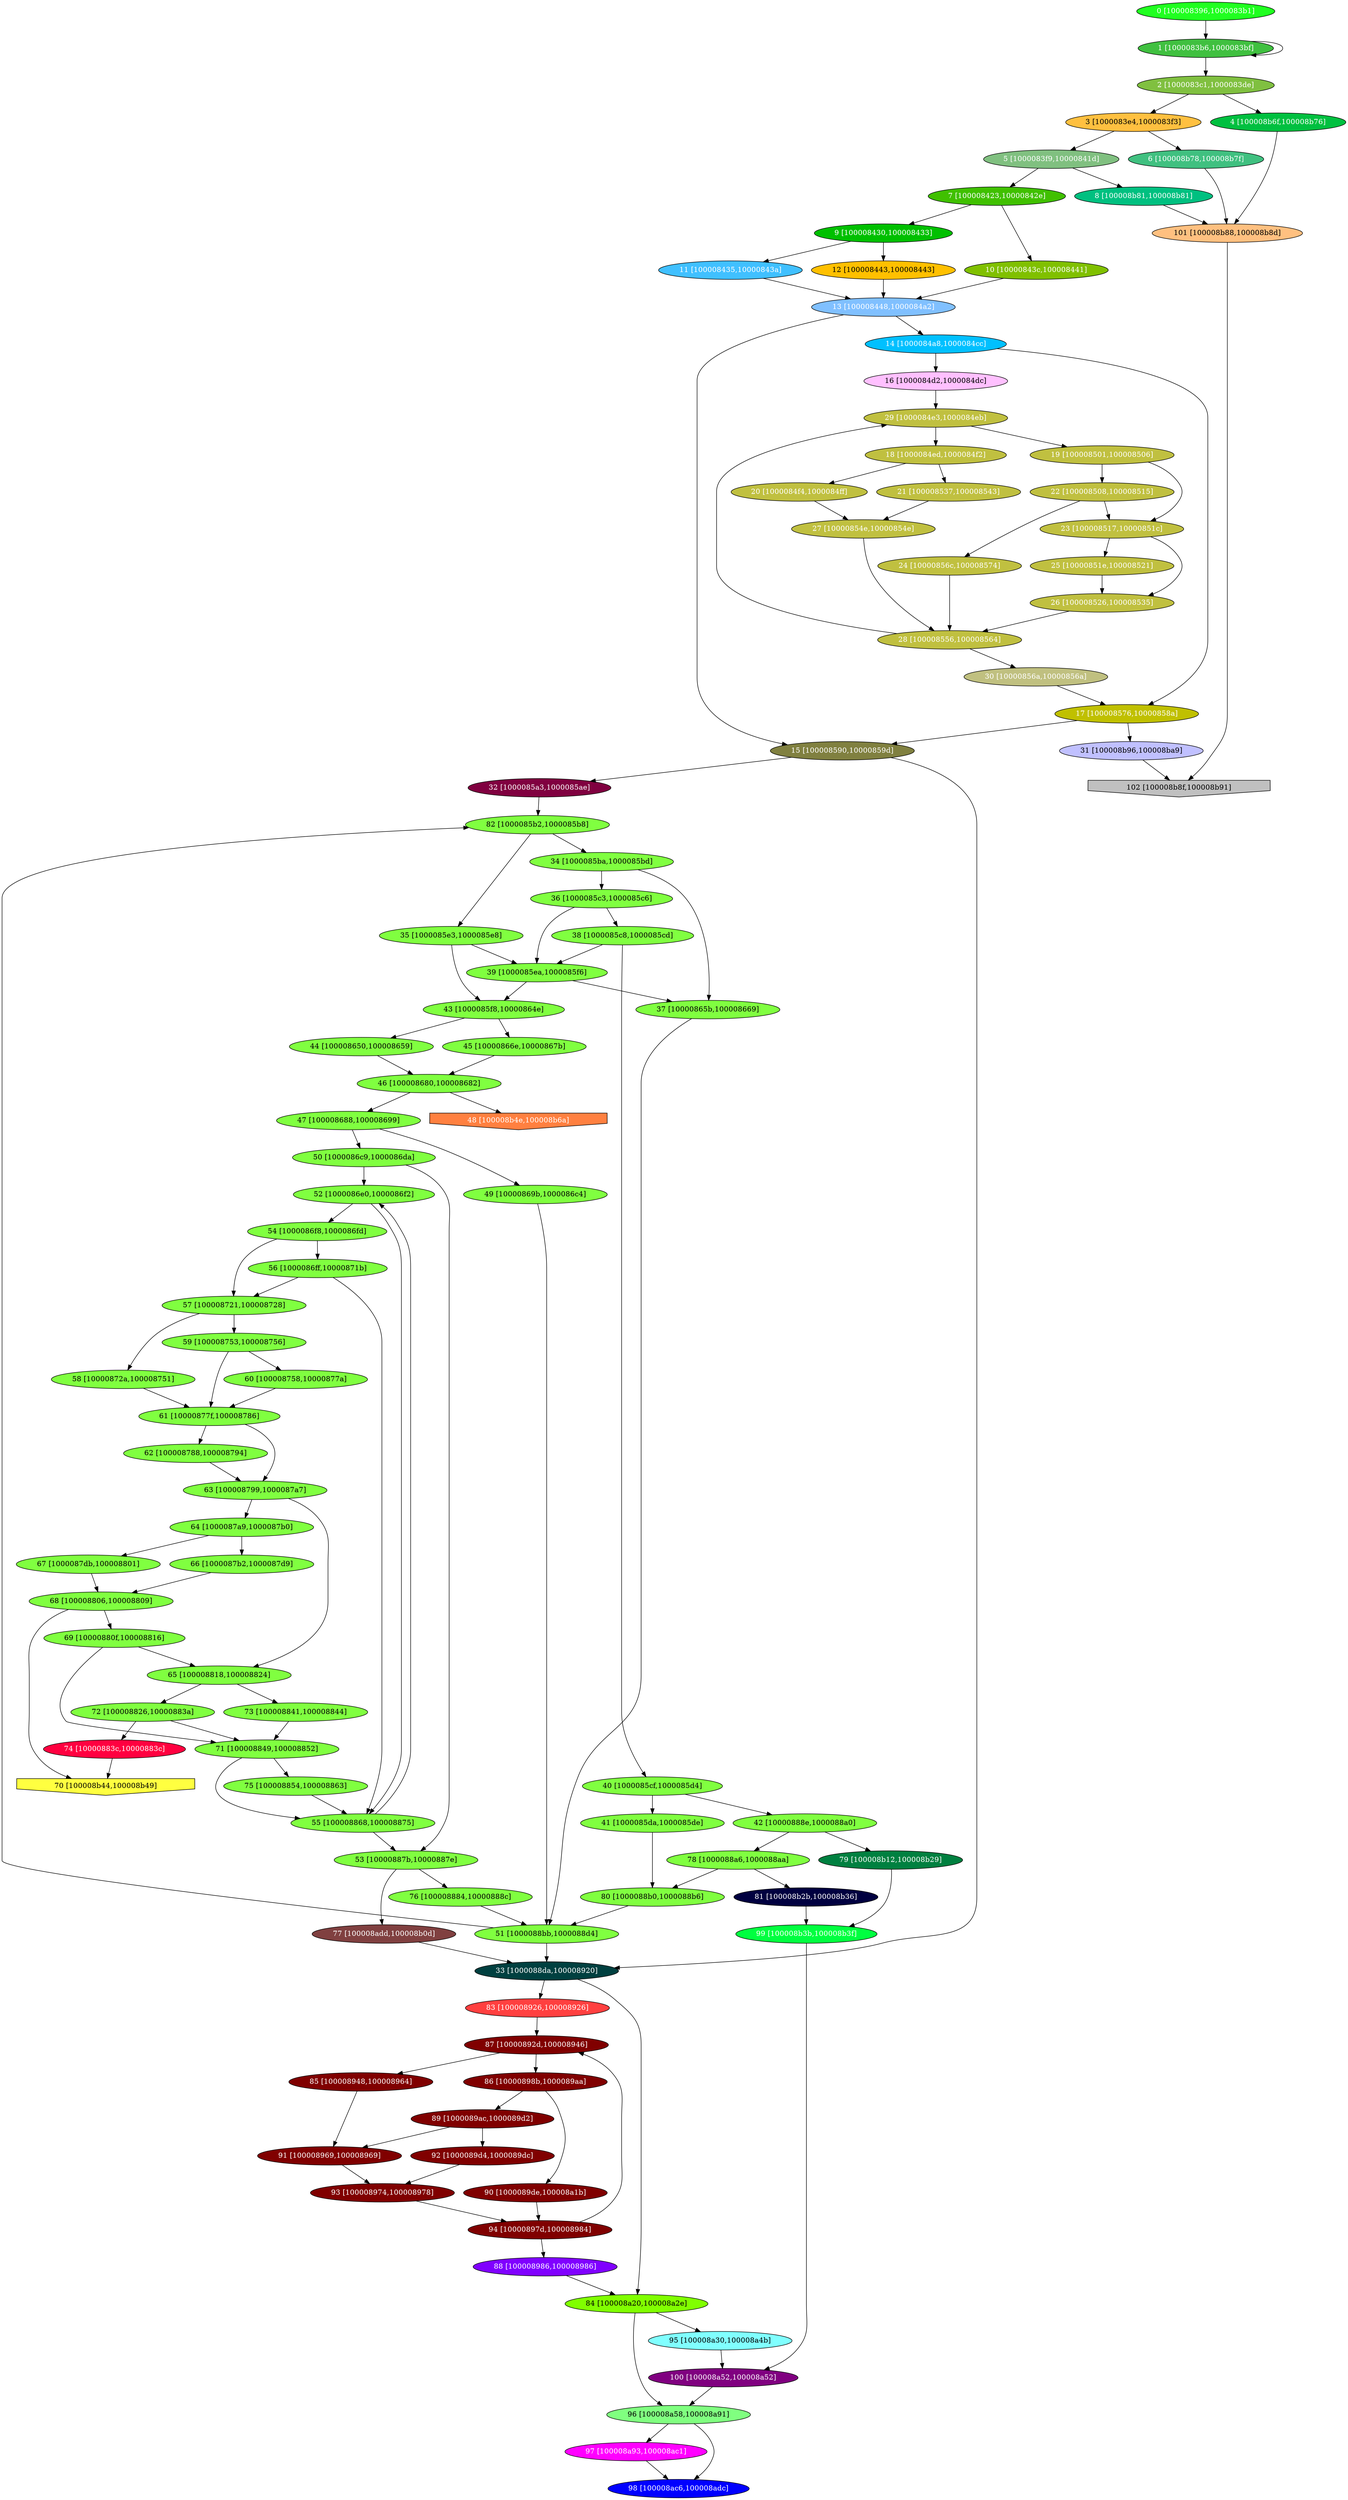 diGraph tar{
	tar_0  [style=filled fillcolor="#20FF20" fontcolor="#ffffff" shape=oval label="0 [100008396,1000083b1]"]
	tar_1  [style=filled fillcolor="#40C040" fontcolor="#ffffff" shape=oval label="1 [1000083b6,1000083bf]"]
	tar_2  [style=filled fillcolor="#80C040" fontcolor="#ffffff" shape=oval label="2 [1000083c1,1000083de]"]
	tar_3  [style=filled fillcolor="#FFC040" fontcolor="#000000" shape=oval label="3 [1000083e4,1000083f3]"]
	tar_4  [style=filled fillcolor="#00C040" fontcolor="#ffffff" shape=oval label="4 [100008b6f,100008b76]"]
	tar_5  [style=filled fillcolor="#80C080" fontcolor="#ffffff" shape=oval label="5 [1000083f9,10000841d]"]
	tar_6  [style=filled fillcolor="#40C080" fontcolor="#ffffff" shape=oval label="6 [100008b78,100008b7f]"]
	tar_7  [style=filled fillcolor="#40C000" fontcolor="#ffffff" shape=oval label="7 [100008423,10000842e]"]
	tar_8  [style=filled fillcolor="#00C080" fontcolor="#ffffff" shape=oval label="8 [100008b81,100008b81]"]
	tar_9  [style=filled fillcolor="#00C000" fontcolor="#ffffff" shape=oval label="9 [100008430,100008433]"]
	tar_a  [style=filled fillcolor="#80C000" fontcolor="#ffffff" shape=oval label="10 [10000843c,100008441]"]
	tar_b  [style=filled fillcolor="#40C0FF" fontcolor="#ffffff" shape=oval label="11 [100008435,10000843a]"]
	tar_c  [style=filled fillcolor="#FFC000" fontcolor="#000000" shape=oval label="12 [100008443,100008443]"]
	tar_d  [style=filled fillcolor="#80C0FF" fontcolor="#ffffff" shape=oval label="13 [100008448,1000084a2]"]
	tar_e  [style=filled fillcolor="#00C0FF" fontcolor="#ffffff" shape=oval label="14 [1000084a8,1000084cc]"]
	tar_f  [style=filled fillcolor="#808040" fontcolor="#ffffff" shape=oval label="15 [100008590,10000859d]"]
	tar_10  [style=filled fillcolor="#FFC0FF" fontcolor="#000000" shape=oval label="16 [1000084d2,1000084dc]"]
	tar_11  [style=filled fillcolor="#C0C000" fontcolor="#ffffff" shape=oval label="17 [100008576,10000858a]"]
	tar_12  [style=filled fillcolor="#C0C040" fontcolor="#ffffff" shape=oval label="18 [1000084ed,1000084f2]"]
	tar_13  [style=filled fillcolor="#C0C040" fontcolor="#ffffff" shape=oval label="19 [100008501,100008506]"]
	tar_14  [style=filled fillcolor="#C0C040" fontcolor="#ffffff" shape=oval label="20 [1000084f4,1000084ff]"]
	tar_15  [style=filled fillcolor="#C0C040" fontcolor="#ffffff" shape=oval label="21 [100008537,100008543]"]
	tar_16  [style=filled fillcolor="#C0C040" fontcolor="#ffffff" shape=oval label="22 [100008508,100008515]"]
	tar_17  [style=filled fillcolor="#C0C040" fontcolor="#ffffff" shape=oval label="23 [100008517,10000851c]"]
	tar_18  [style=filled fillcolor="#C0C040" fontcolor="#ffffff" shape=oval label="24 [10000856c,100008574]"]
	tar_19  [style=filled fillcolor="#C0C040" fontcolor="#ffffff" shape=oval label="25 [10000851e,100008521]"]
	tar_1a  [style=filled fillcolor="#C0C040" fontcolor="#ffffff" shape=oval label="26 [100008526,100008535]"]
	tar_1b  [style=filled fillcolor="#C0C040" fontcolor="#ffffff" shape=oval label="27 [10000854e,10000854e]"]
	tar_1c  [style=filled fillcolor="#C0C040" fontcolor="#ffffff" shape=oval label="28 [100008556,100008564]"]
	tar_1d  [style=filled fillcolor="#C0C040" fontcolor="#ffffff" shape=oval label="29 [1000084e3,1000084eb]"]
	tar_1e  [style=filled fillcolor="#C0C080" fontcolor="#ffffff" shape=oval label="30 [10000856a,10000856a]"]
	tar_1f  [style=filled fillcolor="#C0C0FF" fontcolor="#000000" shape=oval label="31 [100008b96,100008ba9]"]
	tar_20  [style=filled fillcolor="#800040" fontcolor="#ffffff" shape=oval label="32 [1000085a3,1000085ae]"]
	tar_21  [style=filled fillcolor="#004040" fontcolor="#ffffff" shape=oval label="33 [1000088da,100008920]"]
	tar_22  [style=filled fillcolor="#80FF40" fontcolor="#000000" shape=oval label="34 [1000085ba,1000085bd]"]
	tar_23  [style=filled fillcolor="#80FF40" fontcolor="#000000" shape=oval label="35 [1000085e3,1000085e8]"]
	tar_24  [style=filled fillcolor="#80FF40" fontcolor="#000000" shape=oval label="36 [1000085c3,1000085c6]"]
	tar_25  [style=filled fillcolor="#80FF40" fontcolor="#000000" shape=oval label="37 [10000865b,100008669]"]
	tar_26  [style=filled fillcolor="#80FF40" fontcolor="#000000" shape=oval label="38 [1000085c8,1000085cd]"]
	tar_27  [style=filled fillcolor="#80FF40" fontcolor="#000000" shape=oval label="39 [1000085ea,1000085f6]"]
	tar_28  [style=filled fillcolor="#80FF40" fontcolor="#000000" shape=oval label="40 [1000085cf,1000085d4]"]
	tar_29  [style=filled fillcolor="#80FF40" fontcolor="#000000" shape=oval label="41 [1000085da,1000085de]"]
	tar_2a  [style=filled fillcolor="#80FF40" fontcolor="#000000" shape=oval label="42 [10000888e,1000088a0]"]
	tar_2b  [style=filled fillcolor="#80FF40" fontcolor="#000000" shape=oval label="43 [1000085f8,10000864e]"]
	tar_2c  [style=filled fillcolor="#80FF40" fontcolor="#000000" shape=oval label="44 [100008650,100008659]"]
	tar_2d  [style=filled fillcolor="#80FF40" fontcolor="#000000" shape=oval label="45 [10000866e,10000867b]"]
	tar_2e  [style=filled fillcolor="#80FF40" fontcolor="#000000" shape=oval label="46 [100008680,100008682]"]
	tar_2f  [style=filled fillcolor="#80FF40" fontcolor="#000000" shape=oval label="47 [100008688,100008699]"]
	tar_30  [style=filled fillcolor="#FF8040" fontcolor="#ffffff" shape=invhouse label="48 [100008b4e,100008b6a]"]
	tar_31  [style=filled fillcolor="#80FF40" fontcolor="#000000" shape=oval label="49 [10000869b,1000086c4]"]
	tar_32  [style=filled fillcolor="#80FF40" fontcolor="#000000" shape=oval label="50 [1000086c9,1000086da]"]
	tar_33  [style=filled fillcolor="#80FF40" fontcolor="#000000" shape=oval label="51 [1000088bb,1000088d4]"]
	tar_34  [style=filled fillcolor="#80FF40" fontcolor="#000000" shape=oval label="52 [1000086e0,1000086f2]"]
	tar_35  [style=filled fillcolor="#80FF40" fontcolor="#000000" shape=oval label="53 [10000887b,10000887e]"]
	tar_36  [style=filled fillcolor="#80FF40" fontcolor="#000000" shape=oval label="54 [1000086f8,1000086fd]"]
	tar_37  [style=filled fillcolor="#80FF40" fontcolor="#000000" shape=oval label="55 [100008868,100008875]"]
	tar_38  [style=filled fillcolor="#80FF40" fontcolor="#000000" shape=oval label="56 [1000086ff,10000871b]"]
	tar_39  [style=filled fillcolor="#80FF40" fontcolor="#000000" shape=oval label="57 [100008721,100008728]"]
	tar_3a  [style=filled fillcolor="#80FF40" fontcolor="#000000" shape=oval label="58 [10000872a,100008751]"]
	tar_3b  [style=filled fillcolor="#80FF40" fontcolor="#000000" shape=oval label="59 [100008753,100008756]"]
	tar_3c  [style=filled fillcolor="#80FF40" fontcolor="#000000" shape=oval label="60 [100008758,10000877a]"]
	tar_3d  [style=filled fillcolor="#80FF40" fontcolor="#000000" shape=oval label="61 [10000877f,100008786]"]
	tar_3e  [style=filled fillcolor="#80FF40" fontcolor="#000000" shape=oval label="62 [100008788,100008794]"]
	tar_3f  [style=filled fillcolor="#80FF40" fontcolor="#000000" shape=oval label="63 [100008799,1000087a7]"]
	tar_40  [style=filled fillcolor="#80FF40" fontcolor="#000000" shape=oval label="64 [1000087a9,1000087b0]"]
	tar_41  [style=filled fillcolor="#80FF40" fontcolor="#000000" shape=oval label="65 [100008818,100008824]"]
	tar_42  [style=filled fillcolor="#80FF40" fontcolor="#000000" shape=oval label="66 [1000087b2,1000087d9]"]
	tar_43  [style=filled fillcolor="#80FF40" fontcolor="#000000" shape=oval label="67 [1000087db,100008801]"]
	tar_44  [style=filled fillcolor="#80FF40" fontcolor="#000000" shape=oval label="68 [100008806,100008809]"]
	tar_45  [style=filled fillcolor="#80FF40" fontcolor="#000000" shape=oval label="69 [10000880f,100008816]"]
	tar_46  [style=filled fillcolor="#FFFF40" fontcolor="#000000" shape=invhouse label="70 [100008b44,100008b49]"]
	tar_47  [style=filled fillcolor="#80FF40" fontcolor="#000000" shape=oval label="71 [100008849,100008852]"]
	tar_48  [style=filled fillcolor="#80FF40" fontcolor="#000000" shape=oval label="72 [100008826,10000883a]"]
	tar_49  [style=filled fillcolor="#80FF40" fontcolor="#000000" shape=oval label="73 [100008841,100008844]"]
	tar_4a  [style=filled fillcolor="#FF0040" fontcolor="#ffffff" shape=oval label="74 [10000883c,10000883c]"]
	tar_4b  [style=filled fillcolor="#80FF40" fontcolor="#000000" shape=oval label="75 [100008854,100008863]"]
	tar_4c  [style=filled fillcolor="#80FF40" fontcolor="#000000" shape=oval label="76 [100008884,10000888c]"]
	tar_4d  [style=filled fillcolor="#804040" fontcolor="#ffffff" shape=oval label="77 [100008add,100008b0d]"]
	tar_4e  [style=filled fillcolor="#80FF40" fontcolor="#000000" shape=oval label="78 [1000088a6,1000088aa]"]
	tar_4f  [style=filled fillcolor="#008040" fontcolor="#ffffff" shape=oval label="79 [100008b12,100008b29]"]
	tar_50  [style=filled fillcolor="#80FF40" fontcolor="#000000" shape=oval label="80 [1000088b0,1000088b6]"]
	tar_51  [style=filled fillcolor="#000040" fontcolor="#ffffff" shape=oval label="81 [100008b2b,100008b36]"]
	tar_52  [style=filled fillcolor="#80FF40" fontcolor="#000000" shape=oval label="82 [1000085b2,1000085b8]"]
	tar_53  [style=filled fillcolor="#FF4040" fontcolor="#ffffff" shape=oval label="83 [100008926,100008926]"]
	tar_54  [style=filled fillcolor="#80FF00" fontcolor="#000000" shape=oval label="84 [100008a20,100008a2e]"]
	tar_55  [style=filled fillcolor="#800000" fontcolor="#ffffff" shape=oval label="85 [100008948,100008964]"]
	tar_56  [style=filled fillcolor="#800000" fontcolor="#ffffff" shape=oval label="86 [10000898b,1000089aa]"]
	tar_57  [style=filled fillcolor="#800000" fontcolor="#ffffff" shape=oval label="87 [10000892d,100008946]"]
	tar_58  [style=filled fillcolor="#8000FF" fontcolor="#ffffff" shape=oval label="88 [100008986,100008986]"]
	tar_59  [style=filled fillcolor="#800000" fontcolor="#ffffff" shape=oval label="89 [1000089ac,1000089d2]"]
	tar_5a  [style=filled fillcolor="#800000" fontcolor="#ffffff" shape=oval label="90 [1000089de,100008a1b]"]
	tar_5b  [style=filled fillcolor="#800000" fontcolor="#ffffff" shape=oval label="91 [100008969,100008969]"]
	tar_5c  [style=filled fillcolor="#800000" fontcolor="#ffffff" shape=oval label="92 [1000089d4,1000089dc]"]
	tar_5d  [style=filled fillcolor="#800000" fontcolor="#ffffff" shape=oval label="93 [100008974,100008978]"]
	tar_5e  [style=filled fillcolor="#800000" fontcolor="#ffffff" shape=oval label="94 [10000897d,100008984]"]
	tar_5f  [style=filled fillcolor="#80FFFF" fontcolor="#000000" shape=oval label="95 [100008a30,100008a4b]"]
	tar_60  [style=filled fillcolor="#80FF80" fontcolor="#000000" shape=oval label="96 [100008a58,100008a91]"]
	tar_61  [style=filled fillcolor="#FF00FF" fontcolor="#ffffff" shape=oval label="97 [100008a93,100008ac1]"]
	tar_62  [style=filled fillcolor="#0000FF" fontcolor="#ffffff" shape=oval label="98 [100008ac6,100008adc]"]
	tar_63  [style=filled fillcolor="#00FF40" fontcolor="#ffffff" shape=oval label="99 [100008b3b,100008b3f]"]
	tar_64  [style=filled fillcolor="#800080" fontcolor="#ffffff" shape=oval label="100 [100008a52,100008a52]"]
	tar_65  [style=filled fillcolor="#FFC080" fontcolor="#000000" shape=oval label="101 [100008b88,100008b8d]"]
	tar_66  [style=filled fillcolor="#C0C0C0" fontcolor="#000000" shape=invhouse label="102 [100008b8f,100008b91]"]

	tar_0 -> tar_1
	tar_1 -> tar_1
	tar_1 -> tar_2
	tar_2 -> tar_3
	tar_2 -> tar_4
	tar_3 -> tar_5
	tar_3 -> tar_6
	tar_4 -> tar_65
	tar_5 -> tar_7
	tar_5 -> tar_8
	tar_6 -> tar_65
	tar_7 -> tar_9
	tar_7 -> tar_a
	tar_8 -> tar_65
	tar_9 -> tar_b
	tar_9 -> tar_c
	tar_a -> tar_d
	tar_b -> tar_d
	tar_c -> tar_d
	tar_d -> tar_e
	tar_d -> tar_f
	tar_e -> tar_10
	tar_e -> tar_11
	tar_f -> tar_20
	tar_f -> tar_21
	tar_10 -> tar_1d
	tar_11 -> tar_f
	tar_11 -> tar_1f
	tar_12 -> tar_14
	tar_12 -> tar_15
	tar_13 -> tar_16
	tar_13 -> tar_17
	tar_14 -> tar_1b
	tar_15 -> tar_1b
	tar_16 -> tar_17
	tar_16 -> tar_18
	tar_17 -> tar_19
	tar_17 -> tar_1a
	tar_18 -> tar_1c
	tar_19 -> tar_1a
	tar_1a -> tar_1c
	tar_1b -> tar_1c
	tar_1c -> tar_1d
	tar_1c -> tar_1e
	tar_1d -> tar_12
	tar_1d -> tar_13
	tar_1e -> tar_11
	tar_1f -> tar_66
	tar_20 -> tar_52
	tar_21 -> tar_53
	tar_21 -> tar_54
	tar_22 -> tar_24
	tar_22 -> tar_25
	tar_23 -> tar_27
	tar_23 -> tar_2b
	tar_24 -> tar_26
	tar_24 -> tar_27
	tar_25 -> tar_33
	tar_26 -> tar_27
	tar_26 -> tar_28
	tar_27 -> tar_25
	tar_27 -> tar_2b
	tar_28 -> tar_29
	tar_28 -> tar_2a
	tar_29 -> tar_50
	tar_2a -> tar_4e
	tar_2a -> tar_4f
	tar_2b -> tar_2c
	tar_2b -> tar_2d
	tar_2c -> tar_2e
	tar_2d -> tar_2e
	tar_2e -> tar_2f
	tar_2e -> tar_30
	tar_2f -> tar_31
	tar_2f -> tar_32
	tar_31 -> tar_33
	tar_32 -> tar_34
	tar_32 -> tar_35
	tar_33 -> tar_21
	tar_33 -> tar_52
	tar_34 -> tar_36
	tar_34 -> tar_37
	tar_35 -> tar_4c
	tar_35 -> tar_4d
	tar_36 -> tar_38
	tar_36 -> tar_39
	tar_37 -> tar_34
	tar_37 -> tar_35
	tar_38 -> tar_37
	tar_38 -> tar_39
	tar_39 -> tar_3a
	tar_39 -> tar_3b
	tar_3a -> tar_3d
	tar_3b -> tar_3c
	tar_3b -> tar_3d
	tar_3c -> tar_3d
	tar_3d -> tar_3e
	tar_3d -> tar_3f
	tar_3e -> tar_3f
	tar_3f -> tar_40
	tar_3f -> tar_41
	tar_40 -> tar_42
	tar_40 -> tar_43
	tar_41 -> tar_48
	tar_41 -> tar_49
	tar_42 -> tar_44
	tar_43 -> tar_44
	tar_44 -> tar_45
	tar_44 -> tar_46
	tar_45 -> tar_41
	tar_45 -> tar_47
	tar_47 -> tar_37
	tar_47 -> tar_4b
	tar_48 -> tar_47
	tar_48 -> tar_4a
	tar_49 -> tar_47
	tar_4a -> tar_46
	tar_4b -> tar_37
	tar_4c -> tar_33
	tar_4d -> tar_21
	tar_4e -> tar_50
	tar_4e -> tar_51
	tar_4f -> tar_63
	tar_50 -> tar_33
	tar_51 -> tar_63
	tar_52 -> tar_22
	tar_52 -> tar_23
	tar_53 -> tar_57
	tar_54 -> tar_5f
	tar_54 -> tar_60
	tar_55 -> tar_5b
	tar_56 -> tar_59
	tar_56 -> tar_5a
	tar_57 -> tar_55
	tar_57 -> tar_56
	tar_58 -> tar_54
	tar_59 -> tar_5b
	tar_59 -> tar_5c
	tar_5a -> tar_5e
	tar_5b -> tar_5d
	tar_5c -> tar_5d
	tar_5d -> tar_5e
	tar_5e -> tar_57
	tar_5e -> tar_58
	tar_5f -> tar_64
	tar_60 -> tar_61
	tar_60 -> tar_62
	tar_61 -> tar_62
	tar_63 -> tar_64
	tar_64 -> tar_60
	tar_65 -> tar_66
}
